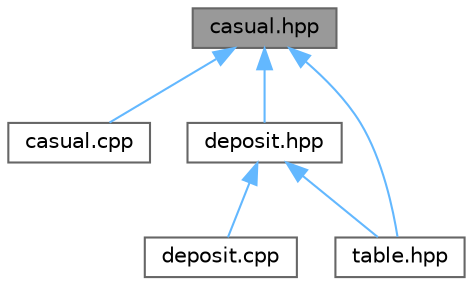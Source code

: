 digraph "casual.hpp"
{
 // LATEX_PDF_SIZE
  bgcolor="transparent";
  edge [fontname=Helvetica,fontsize=10,labelfontname=Helvetica,labelfontsize=10];
  node [fontname=Helvetica,fontsize=10,shape=box,height=0.2,width=0.4];
  Node1 [label="casual.hpp",height=0.2,width=0.4,color="gray40", fillcolor="grey60", style="filled", fontcolor="black",tooltip=" "];
  Node1 -> Node2 [dir="back",color="steelblue1",style="solid"];
  Node2 [label="casual.cpp",height=0.2,width=0.4,color="grey40", fillcolor="white", style="filled",URL="$d6/d33/casual_8cpp.html",tooltip=" "];
  Node1 -> Node3 [dir="back",color="steelblue1",style="solid"];
  Node3 [label="deposit.hpp",height=0.2,width=0.4,color="grey40", fillcolor="white", style="filled",URL="$d3/d23/deposit_8hpp.html",tooltip=" "];
  Node3 -> Node4 [dir="back",color="steelblue1",style="solid"];
  Node4 [label="deposit.cpp",height=0.2,width=0.4,color="grey40", fillcolor="white", style="filled",URL="$de/dbe/deposit_8cpp.html",tooltip=" "];
  Node3 -> Node5 [dir="back",color="steelblue1",style="solid"];
  Node5 [label="table.hpp",height=0.2,width=0.4,color="grey40", fillcolor="white", style="filled",URL="$de/d2d/table_8hpp.html",tooltip=" "];
  Node1 -> Node5 [dir="back",color="steelblue1",style="solid"];
}
